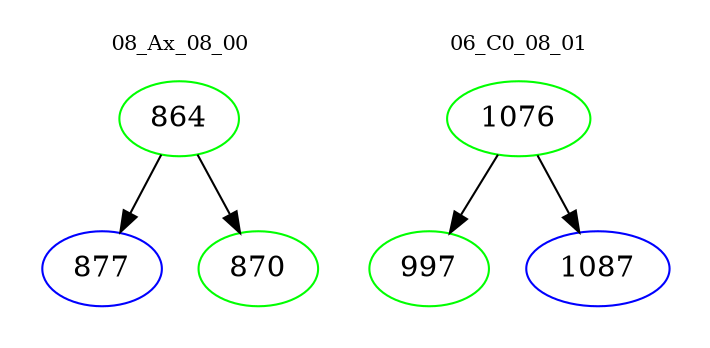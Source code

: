 digraph{
subgraph cluster_0 {
color = white
label = "08_Ax_08_00";
fontsize=10;
T0_864 [label="864", color="green"]
T0_864 -> T0_877 [color="black"]
T0_877 [label="877", color="blue"]
T0_864 -> T0_870 [color="black"]
T0_870 [label="870", color="green"]
}
subgraph cluster_1 {
color = white
label = "06_C0_08_01";
fontsize=10;
T1_1076 [label="1076", color="green"]
T1_1076 -> T1_997 [color="black"]
T1_997 [label="997", color="green"]
T1_1076 -> T1_1087 [color="black"]
T1_1087 [label="1087", color="blue"]
}
}
